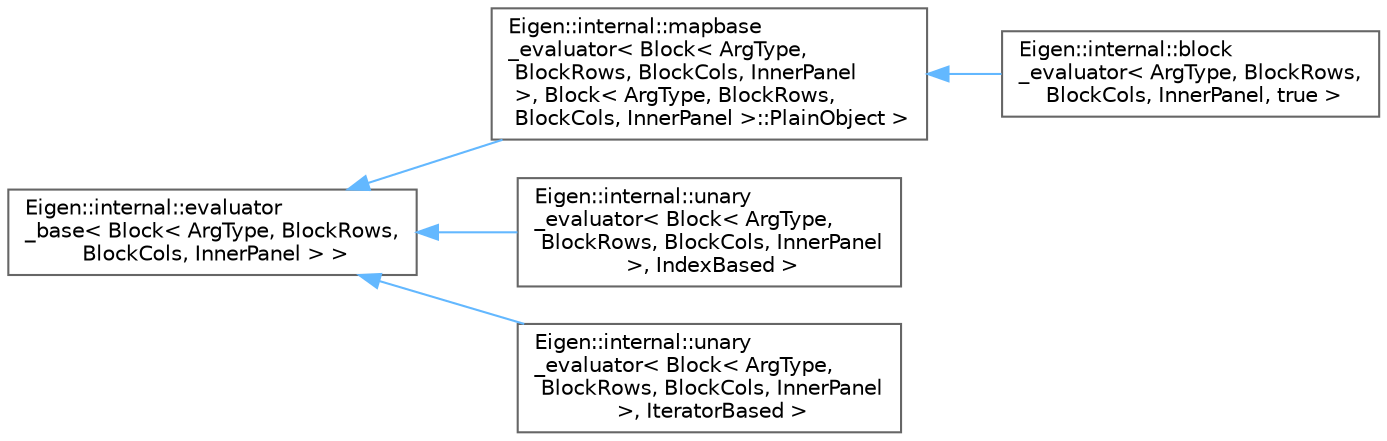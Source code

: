 digraph "Graphical Class Hierarchy"
{
 // LATEX_PDF_SIZE
  bgcolor="transparent";
  edge [fontname=Helvetica,fontsize=10,labelfontname=Helvetica,labelfontsize=10];
  node [fontname=Helvetica,fontsize=10,shape=box,height=0.2,width=0.4];
  rankdir="LR";
  Node0 [id="Node000000",label="Eigen::internal::evaluator\l_base\< Block\< ArgType, BlockRows,\l BlockCols, InnerPanel \> \>",height=0.2,width=0.4,color="grey40", fillcolor="white", style="filled",URL="$structEigen_1_1internal_1_1evaluator__base.html",tooltip=" "];
  Node0 -> Node1 [id="edge794_Node000000_Node000001",dir="back",color="steelblue1",style="solid",tooltip=" "];
  Node1 [id="Node000001",label="Eigen::internal::mapbase\l_evaluator\< Block\< ArgType,\l BlockRows, BlockCols, InnerPanel\l \>, Block\< ArgType, BlockRows,\l BlockCols, InnerPanel \>::PlainObject \>",height=0.2,width=0.4,color="grey40", fillcolor="white", style="filled",URL="$structEigen_1_1internal_1_1mapbase__evaluator.html",tooltip=" "];
  Node1 -> Node2 [id="edge795_Node000001_Node000002",dir="back",color="steelblue1",style="solid",tooltip=" "];
  Node2 [id="Node000002",label="Eigen::internal::block\l_evaluator\< ArgType, BlockRows,\l BlockCols, InnerPanel, true \>",height=0.2,width=0.4,color="grey40", fillcolor="white", style="filled",URL="$structEigen_1_1internal_1_1block__evaluator_3_01ArgType_00_01BlockRows_00_01BlockCols_00_01InnerPanel_00_01true_01_4.html",tooltip=" "];
  Node0 -> Node3 [id="edge796_Node000000_Node000003",dir="back",color="steelblue1",style="solid",tooltip=" "];
  Node3 [id="Node000003",label="Eigen::internal::unary\l_evaluator\< Block\< ArgType,\l BlockRows, BlockCols, InnerPanel\l \>, IndexBased \>",height=0.2,width=0.4,color="grey40", fillcolor="white", style="filled",URL="$structEigen_1_1internal_1_1unary__evaluator_3_01Block_3_01ArgType_00_01BlockRows_00_01BlockCols_4faeebe93eda719d5c66fcf91e56b05e.html",tooltip=" "];
  Node0 -> Node4 [id="edge797_Node000000_Node000004",dir="back",color="steelblue1",style="solid",tooltip=" "];
  Node4 [id="Node000004",label="Eigen::internal::unary\l_evaluator\< Block\< ArgType,\l BlockRows, BlockCols, InnerPanel\l \>, IteratorBased \>",height=0.2,width=0.4,color="grey40", fillcolor="white", style="filled",URL="$structEigen_1_1internal_1_1unary__evaluator_3_01Block_3_01ArgType_00_01BlockRows_00_01BlockCols_8b34d1be4fa8a7b644028115368dd7a8.html",tooltip=" "];
}
